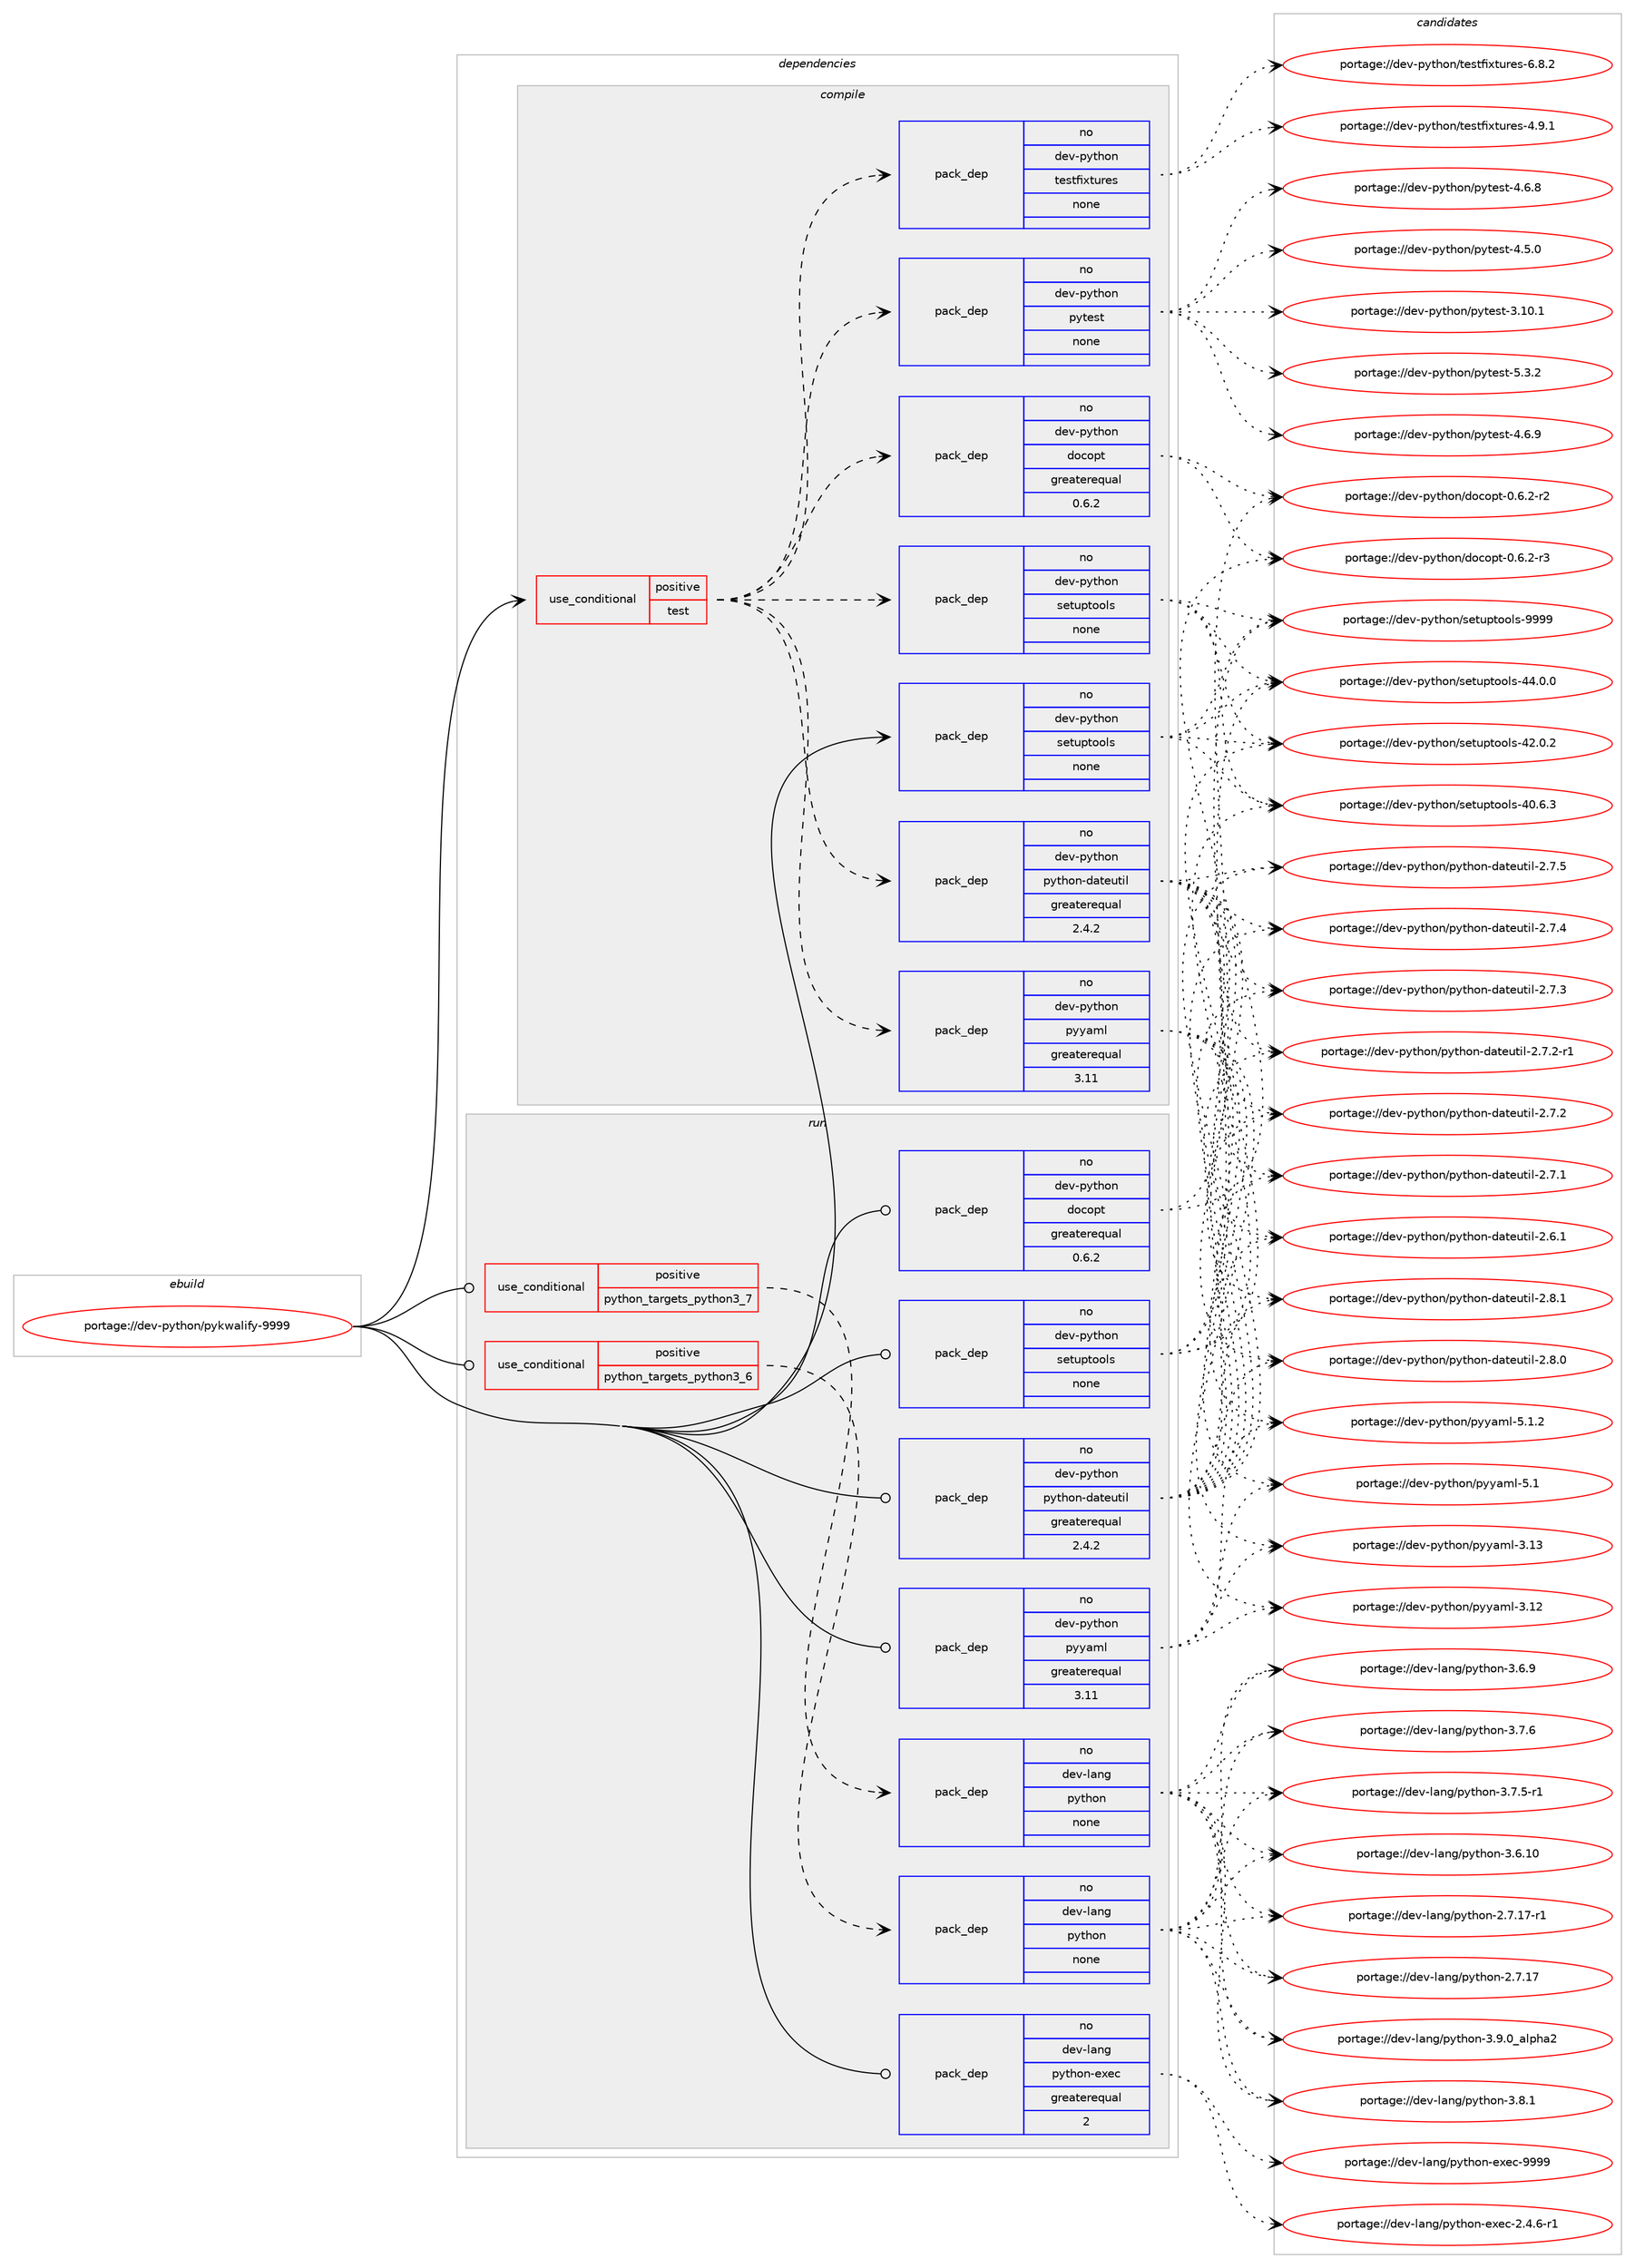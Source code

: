 digraph prolog {

# *************
# Graph options
# *************

newrank=true;
concentrate=true;
compound=true;
graph [rankdir=LR,fontname=Helvetica,fontsize=10,ranksep=1.5];#, ranksep=2.5, nodesep=0.2];
edge  [arrowhead=vee];
node  [fontname=Helvetica,fontsize=10];

# **********
# The ebuild
# **********

subgraph cluster_leftcol {
color=gray;
rank=same;
label=<<i>ebuild</i>>;
id [label="portage://dev-python/pykwalify-9999", color=red, width=4, href="../dev-python/pykwalify-9999.svg"];
}

# ****************
# The dependencies
# ****************

subgraph cluster_midcol {
color=gray;
label=<<i>dependencies</i>>;
subgraph cluster_compile {
fillcolor="#eeeeee";
style=filled;
label=<<i>compile</i>>;
subgraph cond109177 {
dependency437151 [label=<<TABLE BORDER="0" CELLBORDER="1" CELLSPACING="0" CELLPADDING="4"><TR><TD ROWSPAN="3" CELLPADDING="10">use_conditional</TD></TR><TR><TD>positive</TD></TR><TR><TD>test</TD></TR></TABLE>>, shape=none, color=red];
subgraph pack323039 {
dependency437152 [label=<<TABLE BORDER="0" CELLBORDER="1" CELLSPACING="0" CELLPADDING="4" WIDTH="220"><TR><TD ROWSPAN="6" CELLPADDING="30">pack_dep</TD></TR><TR><TD WIDTH="110">no</TD></TR><TR><TD>dev-python</TD></TR><TR><TD>docopt</TD></TR><TR><TD>greaterequal</TD></TR><TR><TD>0.6.2</TD></TR></TABLE>>, shape=none, color=blue];
}
dependency437151:e -> dependency437152:w [weight=20,style="dashed",arrowhead="vee"];
subgraph pack323040 {
dependency437153 [label=<<TABLE BORDER="0" CELLBORDER="1" CELLSPACING="0" CELLPADDING="4" WIDTH="220"><TR><TD ROWSPAN="6" CELLPADDING="30">pack_dep</TD></TR><TR><TD WIDTH="110">no</TD></TR><TR><TD>dev-python</TD></TR><TR><TD>pyyaml</TD></TR><TR><TD>greaterequal</TD></TR><TR><TD>3.11</TD></TR></TABLE>>, shape=none, color=blue];
}
dependency437151:e -> dependency437153:w [weight=20,style="dashed",arrowhead="vee"];
subgraph pack323041 {
dependency437154 [label=<<TABLE BORDER="0" CELLBORDER="1" CELLSPACING="0" CELLPADDING="4" WIDTH="220"><TR><TD ROWSPAN="6" CELLPADDING="30">pack_dep</TD></TR><TR><TD WIDTH="110">no</TD></TR><TR><TD>dev-python</TD></TR><TR><TD>python-dateutil</TD></TR><TR><TD>greaterequal</TD></TR><TR><TD>2.4.2</TD></TR></TABLE>>, shape=none, color=blue];
}
dependency437151:e -> dependency437154:w [weight=20,style="dashed",arrowhead="vee"];
subgraph pack323042 {
dependency437155 [label=<<TABLE BORDER="0" CELLBORDER="1" CELLSPACING="0" CELLPADDING="4" WIDTH="220"><TR><TD ROWSPAN="6" CELLPADDING="30">pack_dep</TD></TR><TR><TD WIDTH="110">no</TD></TR><TR><TD>dev-python</TD></TR><TR><TD>setuptools</TD></TR><TR><TD>none</TD></TR><TR><TD></TD></TR></TABLE>>, shape=none, color=blue];
}
dependency437151:e -> dependency437155:w [weight=20,style="dashed",arrowhead="vee"];
subgraph pack323043 {
dependency437156 [label=<<TABLE BORDER="0" CELLBORDER="1" CELLSPACING="0" CELLPADDING="4" WIDTH="220"><TR><TD ROWSPAN="6" CELLPADDING="30">pack_dep</TD></TR><TR><TD WIDTH="110">no</TD></TR><TR><TD>dev-python</TD></TR><TR><TD>pytest</TD></TR><TR><TD>none</TD></TR><TR><TD></TD></TR></TABLE>>, shape=none, color=blue];
}
dependency437151:e -> dependency437156:w [weight=20,style="dashed",arrowhead="vee"];
subgraph pack323044 {
dependency437157 [label=<<TABLE BORDER="0" CELLBORDER="1" CELLSPACING="0" CELLPADDING="4" WIDTH="220"><TR><TD ROWSPAN="6" CELLPADDING="30">pack_dep</TD></TR><TR><TD WIDTH="110">no</TD></TR><TR><TD>dev-python</TD></TR><TR><TD>testfixtures</TD></TR><TR><TD>none</TD></TR><TR><TD></TD></TR></TABLE>>, shape=none, color=blue];
}
dependency437151:e -> dependency437157:w [weight=20,style="dashed",arrowhead="vee"];
}
id:e -> dependency437151:w [weight=20,style="solid",arrowhead="vee"];
subgraph pack323045 {
dependency437158 [label=<<TABLE BORDER="0" CELLBORDER="1" CELLSPACING="0" CELLPADDING="4" WIDTH="220"><TR><TD ROWSPAN="6" CELLPADDING="30">pack_dep</TD></TR><TR><TD WIDTH="110">no</TD></TR><TR><TD>dev-python</TD></TR><TR><TD>setuptools</TD></TR><TR><TD>none</TD></TR><TR><TD></TD></TR></TABLE>>, shape=none, color=blue];
}
id:e -> dependency437158:w [weight=20,style="solid",arrowhead="vee"];
}
subgraph cluster_compileandrun {
fillcolor="#eeeeee";
style=filled;
label=<<i>compile and run</i>>;
}
subgraph cluster_run {
fillcolor="#eeeeee";
style=filled;
label=<<i>run</i>>;
subgraph cond109178 {
dependency437159 [label=<<TABLE BORDER="0" CELLBORDER="1" CELLSPACING="0" CELLPADDING="4"><TR><TD ROWSPAN="3" CELLPADDING="10">use_conditional</TD></TR><TR><TD>positive</TD></TR><TR><TD>python_targets_python3_6</TD></TR></TABLE>>, shape=none, color=red];
subgraph pack323046 {
dependency437160 [label=<<TABLE BORDER="0" CELLBORDER="1" CELLSPACING="0" CELLPADDING="4" WIDTH="220"><TR><TD ROWSPAN="6" CELLPADDING="30">pack_dep</TD></TR><TR><TD WIDTH="110">no</TD></TR><TR><TD>dev-lang</TD></TR><TR><TD>python</TD></TR><TR><TD>none</TD></TR><TR><TD></TD></TR></TABLE>>, shape=none, color=blue];
}
dependency437159:e -> dependency437160:w [weight=20,style="dashed",arrowhead="vee"];
}
id:e -> dependency437159:w [weight=20,style="solid",arrowhead="odot"];
subgraph cond109179 {
dependency437161 [label=<<TABLE BORDER="0" CELLBORDER="1" CELLSPACING="0" CELLPADDING="4"><TR><TD ROWSPAN="3" CELLPADDING="10">use_conditional</TD></TR><TR><TD>positive</TD></TR><TR><TD>python_targets_python3_7</TD></TR></TABLE>>, shape=none, color=red];
subgraph pack323047 {
dependency437162 [label=<<TABLE BORDER="0" CELLBORDER="1" CELLSPACING="0" CELLPADDING="4" WIDTH="220"><TR><TD ROWSPAN="6" CELLPADDING="30">pack_dep</TD></TR><TR><TD WIDTH="110">no</TD></TR><TR><TD>dev-lang</TD></TR><TR><TD>python</TD></TR><TR><TD>none</TD></TR><TR><TD></TD></TR></TABLE>>, shape=none, color=blue];
}
dependency437161:e -> dependency437162:w [weight=20,style="dashed",arrowhead="vee"];
}
id:e -> dependency437161:w [weight=20,style="solid",arrowhead="odot"];
subgraph pack323048 {
dependency437163 [label=<<TABLE BORDER="0" CELLBORDER="1" CELLSPACING="0" CELLPADDING="4" WIDTH="220"><TR><TD ROWSPAN="6" CELLPADDING="30">pack_dep</TD></TR><TR><TD WIDTH="110">no</TD></TR><TR><TD>dev-lang</TD></TR><TR><TD>python-exec</TD></TR><TR><TD>greaterequal</TD></TR><TR><TD>2</TD></TR></TABLE>>, shape=none, color=blue];
}
id:e -> dependency437163:w [weight=20,style="solid",arrowhead="odot"];
subgraph pack323049 {
dependency437164 [label=<<TABLE BORDER="0" CELLBORDER="1" CELLSPACING="0" CELLPADDING="4" WIDTH="220"><TR><TD ROWSPAN="6" CELLPADDING="30">pack_dep</TD></TR><TR><TD WIDTH="110">no</TD></TR><TR><TD>dev-python</TD></TR><TR><TD>docopt</TD></TR><TR><TD>greaterequal</TD></TR><TR><TD>0.6.2</TD></TR></TABLE>>, shape=none, color=blue];
}
id:e -> dependency437164:w [weight=20,style="solid",arrowhead="odot"];
subgraph pack323050 {
dependency437165 [label=<<TABLE BORDER="0" CELLBORDER="1" CELLSPACING="0" CELLPADDING="4" WIDTH="220"><TR><TD ROWSPAN="6" CELLPADDING="30">pack_dep</TD></TR><TR><TD WIDTH="110">no</TD></TR><TR><TD>dev-python</TD></TR><TR><TD>python-dateutil</TD></TR><TR><TD>greaterequal</TD></TR><TR><TD>2.4.2</TD></TR></TABLE>>, shape=none, color=blue];
}
id:e -> dependency437165:w [weight=20,style="solid",arrowhead="odot"];
subgraph pack323051 {
dependency437166 [label=<<TABLE BORDER="0" CELLBORDER="1" CELLSPACING="0" CELLPADDING="4" WIDTH="220"><TR><TD ROWSPAN="6" CELLPADDING="30">pack_dep</TD></TR><TR><TD WIDTH="110">no</TD></TR><TR><TD>dev-python</TD></TR><TR><TD>pyyaml</TD></TR><TR><TD>greaterequal</TD></TR><TR><TD>3.11</TD></TR></TABLE>>, shape=none, color=blue];
}
id:e -> dependency437166:w [weight=20,style="solid",arrowhead="odot"];
subgraph pack323052 {
dependency437167 [label=<<TABLE BORDER="0" CELLBORDER="1" CELLSPACING="0" CELLPADDING="4" WIDTH="220"><TR><TD ROWSPAN="6" CELLPADDING="30">pack_dep</TD></TR><TR><TD WIDTH="110">no</TD></TR><TR><TD>dev-python</TD></TR><TR><TD>setuptools</TD></TR><TR><TD>none</TD></TR><TR><TD></TD></TR></TABLE>>, shape=none, color=blue];
}
id:e -> dependency437167:w [weight=20,style="solid",arrowhead="odot"];
}
}

# **************
# The candidates
# **************

subgraph cluster_choices {
rank=same;
color=gray;
label=<<i>candidates</i>>;

subgraph choice323039 {
color=black;
nodesep=1;
choice1001011184511212111610411111047100111991111121164548465446504511451 [label="portage://dev-python/docopt-0.6.2-r3", color=red, width=4,href="../dev-python/docopt-0.6.2-r3.svg"];
choice1001011184511212111610411111047100111991111121164548465446504511450 [label="portage://dev-python/docopt-0.6.2-r2", color=red, width=4,href="../dev-python/docopt-0.6.2-r2.svg"];
dependency437152:e -> choice1001011184511212111610411111047100111991111121164548465446504511451:w [style=dotted,weight="100"];
dependency437152:e -> choice1001011184511212111610411111047100111991111121164548465446504511450:w [style=dotted,weight="100"];
}
subgraph choice323040 {
color=black;
nodesep=1;
choice100101118451121211161041111104711212112197109108455346494650 [label="portage://dev-python/pyyaml-5.1.2", color=red, width=4,href="../dev-python/pyyaml-5.1.2.svg"];
choice10010111845112121116104111110471121211219710910845534649 [label="portage://dev-python/pyyaml-5.1", color=red, width=4,href="../dev-python/pyyaml-5.1.svg"];
choice1001011184511212111610411111047112121121971091084551464951 [label="portage://dev-python/pyyaml-3.13", color=red, width=4,href="../dev-python/pyyaml-3.13.svg"];
choice1001011184511212111610411111047112121121971091084551464950 [label="portage://dev-python/pyyaml-3.12", color=red, width=4,href="../dev-python/pyyaml-3.12.svg"];
dependency437153:e -> choice100101118451121211161041111104711212112197109108455346494650:w [style=dotted,weight="100"];
dependency437153:e -> choice10010111845112121116104111110471121211219710910845534649:w [style=dotted,weight="100"];
dependency437153:e -> choice1001011184511212111610411111047112121121971091084551464951:w [style=dotted,weight="100"];
dependency437153:e -> choice1001011184511212111610411111047112121121971091084551464950:w [style=dotted,weight="100"];
}
subgraph choice323041 {
color=black;
nodesep=1;
choice10010111845112121116104111110471121211161041111104510097116101117116105108455046564649 [label="portage://dev-python/python-dateutil-2.8.1", color=red, width=4,href="../dev-python/python-dateutil-2.8.1.svg"];
choice10010111845112121116104111110471121211161041111104510097116101117116105108455046564648 [label="portage://dev-python/python-dateutil-2.8.0", color=red, width=4,href="../dev-python/python-dateutil-2.8.0.svg"];
choice10010111845112121116104111110471121211161041111104510097116101117116105108455046554653 [label="portage://dev-python/python-dateutil-2.7.5", color=red, width=4,href="../dev-python/python-dateutil-2.7.5.svg"];
choice10010111845112121116104111110471121211161041111104510097116101117116105108455046554652 [label="portage://dev-python/python-dateutil-2.7.4", color=red, width=4,href="../dev-python/python-dateutil-2.7.4.svg"];
choice10010111845112121116104111110471121211161041111104510097116101117116105108455046554651 [label="portage://dev-python/python-dateutil-2.7.3", color=red, width=4,href="../dev-python/python-dateutil-2.7.3.svg"];
choice100101118451121211161041111104711212111610411111045100971161011171161051084550465546504511449 [label="portage://dev-python/python-dateutil-2.7.2-r1", color=red, width=4,href="../dev-python/python-dateutil-2.7.2-r1.svg"];
choice10010111845112121116104111110471121211161041111104510097116101117116105108455046554650 [label="portage://dev-python/python-dateutil-2.7.2", color=red, width=4,href="../dev-python/python-dateutil-2.7.2.svg"];
choice10010111845112121116104111110471121211161041111104510097116101117116105108455046554649 [label="portage://dev-python/python-dateutil-2.7.1", color=red, width=4,href="../dev-python/python-dateutil-2.7.1.svg"];
choice10010111845112121116104111110471121211161041111104510097116101117116105108455046544649 [label="portage://dev-python/python-dateutil-2.6.1", color=red, width=4,href="../dev-python/python-dateutil-2.6.1.svg"];
dependency437154:e -> choice10010111845112121116104111110471121211161041111104510097116101117116105108455046564649:w [style=dotted,weight="100"];
dependency437154:e -> choice10010111845112121116104111110471121211161041111104510097116101117116105108455046564648:w [style=dotted,weight="100"];
dependency437154:e -> choice10010111845112121116104111110471121211161041111104510097116101117116105108455046554653:w [style=dotted,weight="100"];
dependency437154:e -> choice10010111845112121116104111110471121211161041111104510097116101117116105108455046554652:w [style=dotted,weight="100"];
dependency437154:e -> choice10010111845112121116104111110471121211161041111104510097116101117116105108455046554651:w [style=dotted,weight="100"];
dependency437154:e -> choice100101118451121211161041111104711212111610411111045100971161011171161051084550465546504511449:w [style=dotted,weight="100"];
dependency437154:e -> choice10010111845112121116104111110471121211161041111104510097116101117116105108455046554650:w [style=dotted,weight="100"];
dependency437154:e -> choice10010111845112121116104111110471121211161041111104510097116101117116105108455046554649:w [style=dotted,weight="100"];
dependency437154:e -> choice10010111845112121116104111110471121211161041111104510097116101117116105108455046544649:w [style=dotted,weight="100"];
}
subgraph choice323042 {
color=black;
nodesep=1;
choice10010111845112121116104111110471151011161171121161111111081154557575757 [label="portage://dev-python/setuptools-9999", color=red, width=4,href="../dev-python/setuptools-9999.svg"];
choice100101118451121211161041111104711510111611711211611111110811545525246484648 [label="portage://dev-python/setuptools-44.0.0", color=red, width=4,href="../dev-python/setuptools-44.0.0.svg"];
choice100101118451121211161041111104711510111611711211611111110811545525046484650 [label="portage://dev-python/setuptools-42.0.2", color=red, width=4,href="../dev-python/setuptools-42.0.2.svg"];
choice100101118451121211161041111104711510111611711211611111110811545524846544651 [label="portage://dev-python/setuptools-40.6.3", color=red, width=4,href="../dev-python/setuptools-40.6.3.svg"];
dependency437155:e -> choice10010111845112121116104111110471151011161171121161111111081154557575757:w [style=dotted,weight="100"];
dependency437155:e -> choice100101118451121211161041111104711510111611711211611111110811545525246484648:w [style=dotted,weight="100"];
dependency437155:e -> choice100101118451121211161041111104711510111611711211611111110811545525046484650:w [style=dotted,weight="100"];
dependency437155:e -> choice100101118451121211161041111104711510111611711211611111110811545524846544651:w [style=dotted,weight="100"];
}
subgraph choice323043 {
color=black;
nodesep=1;
choice1001011184511212111610411111047112121116101115116455346514650 [label="portage://dev-python/pytest-5.3.2", color=red, width=4,href="../dev-python/pytest-5.3.2.svg"];
choice1001011184511212111610411111047112121116101115116455246544657 [label="portage://dev-python/pytest-4.6.9", color=red, width=4,href="../dev-python/pytest-4.6.9.svg"];
choice1001011184511212111610411111047112121116101115116455246544656 [label="portage://dev-python/pytest-4.6.8", color=red, width=4,href="../dev-python/pytest-4.6.8.svg"];
choice1001011184511212111610411111047112121116101115116455246534648 [label="portage://dev-python/pytest-4.5.0", color=red, width=4,href="../dev-python/pytest-4.5.0.svg"];
choice100101118451121211161041111104711212111610111511645514649484649 [label="portage://dev-python/pytest-3.10.1", color=red, width=4,href="../dev-python/pytest-3.10.1.svg"];
dependency437156:e -> choice1001011184511212111610411111047112121116101115116455346514650:w [style=dotted,weight="100"];
dependency437156:e -> choice1001011184511212111610411111047112121116101115116455246544657:w [style=dotted,weight="100"];
dependency437156:e -> choice1001011184511212111610411111047112121116101115116455246544656:w [style=dotted,weight="100"];
dependency437156:e -> choice1001011184511212111610411111047112121116101115116455246534648:w [style=dotted,weight="100"];
dependency437156:e -> choice100101118451121211161041111104711212111610111511645514649484649:w [style=dotted,weight="100"];
}
subgraph choice323044 {
color=black;
nodesep=1;
choice1001011184511212111610411111047116101115116102105120116117114101115455446564650 [label="portage://dev-python/testfixtures-6.8.2", color=red, width=4,href="../dev-python/testfixtures-6.8.2.svg"];
choice1001011184511212111610411111047116101115116102105120116117114101115455246574649 [label="portage://dev-python/testfixtures-4.9.1", color=red, width=4,href="../dev-python/testfixtures-4.9.1.svg"];
dependency437157:e -> choice1001011184511212111610411111047116101115116102105120116117114101115455446564650:w [style=dotted,weight="100"];
dependency437157:e -> choice1001011184511212111610411111047116101115116102105120116117114101115455246574649:w [style=dotted,weight="100"];
}
subgraph choice323045 {
color=black;
nodesep=1;
choice10010111845112121116104111110471151011161171121161111111081154557575757 [label="portage://dev-python/setuptools-9999", color=red, width=4,href="../dev-python/setuptools-9999.svg"];
choice100101118451121211161041111104711510111611711211611111110811545525246484648 [label="portage://dev-python/setuptools-44.0.0", color=red, width=4,href="../dev-python/setuptools-44.0.0.svg"];
choice100101118451121211161041111104711510111611711211611111110811545525046484650 [label="portage://dev-python/setuptools-42.0.2", color=red, width=4,href="../dev-python/setuptools-42.0.2.svg"];
choice100101118451121211161041111104711510111611711211611111110811545524846544651 [label="portage://dev-python/setuptools-40.6.3", color=red, width=4,href="../dev-python/setuptools-40.6.3.svg"];
dependency437158:e -> choice10010111845112121116104111110471151011161171121161111111081154557575757:w [style=dotted,weight="100"];
dependency437158:e -> choice100101118451121211161041111104711510111611711211611111110811545525246484648:w [style=dotted,weight="100"];
dependency437158:e -> choice100101118451121211161041111104711510111611711211611111110811545525046484650:w [style=dotted,weight="100"];
dependency437158:e -> choice100101118451121211161041111104711510111611711211611111110811545524846544651:w [style=dotted,weight="100"];
}
subgraph choice323046 {
color=black;
nodesep=1;
choice10010111845108971101034711212111610411111045514657464895971081121049750 [label="portage://dev-lang/python-3.9.0_alpha2", color=red, width=4,href="../dev-lang/python-3.9.0_alpha2.svg"];
choice100101118451089711010347112121116104111110455146564649 [label="portage://dev-lang/python-3.8.1", color=red, width=4,href="../dev-lang/python-3.8.1.svg"];
choice100101118451089711010347112121116104111110455146554654 [label="portage://dev-lang/python-3.7.6", color=red, width=4,href="../dev-lang/python-3.7.6.svg"];
choice1001011184510897110103471121211161041111104551465546534511449 [label="portage://dev-lang/python-3.7.5-r1", color=red, width=4,href="../dev-lang/python-3.7.5-r1.svg"];
choice100101118451089711010347112121116104111110455146544657 [label="portage://dev-lang/python-3.6.9", color=red, width=4,href="../dev-lang/python-3.6.9.svg"];
choice10010111845108971101034711212111610411111045514654464948 [label="portage://dev-lang/python-3.6.10", color=red, width=4,href="../dev-lang/python-3.6.10.svg"];
choice100101118451089711010347112121116104111110455046554649554511449 [label="portage://dev-lang/python-2.7.17-r1", color=red, width=4,href="../dev-lang/python-2.7.17-r1.svg"];
choice10010111845108971101034711212111610411111045504655464955 [label="portage://dev-lang/python-2.7.17", color=red, width=4,href="../dev-lang/python-2.7.17.svg"];
dependency437160:e -> choice10010111845108971101034711212111610411111045514657464895971081121049750:w [style=dotted,weight="100"];
dependency437160:e -> choice100101118451089711010347112121116104111110455146564649:w [style=dotted,weight="100"];
dependency437160:e -> choice100101118451089711010347112121116104111110455146554654:w [style=dotted,weight="100"];
dependency437160:e -> choice1001011184510897110103471121211161041111104551465546534511449:w [style=dotted,weight="100"];
dependency437160:e -> choice100101118451089711010347112121116104111110455146544657:w [style=dotted,weight="100"];
dependency437160:e -> choice10010111845108971101034711212111610411111045514654464948:w [style=dotted,weight="100"];
dependency437160:e -> choice100101118451089711010347112121116104111110455046554649554511449:w [style=dotted,weight="100"];
dependency437160:e -> choice10010111845108971101034711212111610411111045504655464955:w [style=dotted,weight="100"];
}
subgraph choice323047 {
color=black;
nodesep=1;
choice10010111845108971101034711212111610411111045514657464895971081121049750 [label="portage://dev-lang/python-3.9.0_alpha2", color=red, width=4,href="../dev-lang/python-3.9.0_alpha2.svg"];
choice100101118451089711010347112121116104111110455146564649 [label="portage://dev-lang/python-3.8.1", color=red, width=4,href="../dev-lang/python-3.8.1.svg"];
choice100101118451089711010347112121116104111110455146554654 [label="portage://dev-lang/python-3.7.6", color=red, width=4,href="../dev-lang/python-3.7.6.svg"];
choice1001011184510897110103471121211161041111104551465546534511449 [label="portage://dev-lang/python-3.7.5-r1", color=red, width=4,href="../dev-lang/python-3.7.5-r1.svg"];
choice100101118451089711010347112121116104111110455146544657 [label="portage://dev-lang/python-3.6.9", color=red, width=4,href="../dev-lang/python-3.6.9.svg"];
choice10010111845108971101034711212111610411111045514654464948 [label="portage://dev-lang/python-3.6.10", color=red, width=4,href="../dev-lang/python-3.6.10.svg"];
choice100101118451089711010347112121116104111110455046554649554511449 [label="portage://dev-lang/python-2.7.17-r1", color=red, width=4,href="../dev-lang/python-2.7.17-r1.svg"];
choice10010111845108971101034711212111610411111045504655464955 [label="portage://dev-lang/python-2.7.17", color=red, width=4,href="../dev-lang/python-2.7.17.svg"];
dependency437162:e -> choice10010111845108971101034711212111610411111045514657464895971081121049750:w [style=dotted,weight="100"];
dependency437162:e -> choice100101118451089711010347112121116104111110455146564649:w [style=dotted,weight="100"];
dependency437162:e -> choice100101118451089711010347112121116104111110455146554654:w [style=dotted,weight="100"];
dependency437162:e -> choice1001011184510897110103471121211161041111104551465546534511449:w [style=dotted,weight="100"];
dependency437162:e -> choice100101118451089711010347112121116104111110455146544657:w [style=dotted,weight="100"];
dependency437162:e -> choice10010111845108971101034711212111610411111045514654464948:w [style=dotted,weight="100"];
dependency437162:e -> choice100101118451089711010347112121116104111110455046554649554511449:w [style=dotted,weight="100"];
dependency437162:e -> choice10010111845108971101034711212111610411111045504655464955:w [style=dotted,weight="100"];
}
subgraph choice323048 {
color=black;
nodesep=1;
choice10010111845108971101034711212111610411111045101120101994557575757 [label="portage://dev-lang/python-exec-9999", color=red, width=4,href="../dev-lang/python-exec-9999.svg"];
choice10010111845108971101034711212111610411111045101120101994550465246544511449 [label="portage://dev-lang/python-exec-2.4.6-r1", color=red, width=4,href="../dev-lang/python-exec-2.4.6-r1.svg"];
dependency437163:e -> choice10010111845108971101034711212111610411111045101120101994557575757:w [style=dotted,weight="100"];
dependency437163:e -> choice10010111845108971101034711212111610411111045101120101994550465246544511449:w [style=dotted,weight="100"];
}
subgraph choice323049 {
color=black;
nodesep=1;
choice1001011184511212111610411111047100111991111121164548465446504511451 [label="portage://dev-python/docopt-0.6.2-r3", color=red, width=4,href="../dev-python/docopt-0.6.2-r3.svg"];
choice1001011184511212111610411111047100111991111121164548465446504511450 [label="portage://dev-python/docopt-0.6.2-r2", color=red, width=4,href="../dev-python/docopt-0.6.2-r2.svg"];
dependency437164:e -> choice1001011184511212111610411111047100111991111121164548465446504511451:w [style=dotted,weight="100"];
dependency437164:e -> choice1001011184511212111610411111047100111991111121164548465446504511450:w [style=dotted,weight="100"];
}
subgraph choice323050 {
color=black;
nodesep=1;
choice10010111845112121116104111110471121211161041111104510097116101117116105108455046564649 [label="portage://dev-python/python-dateutil-2.8.1", color=red, width=4,href="../dev-python/python-dateutil-2.8.1.svg"];
choice10010111845112121116104111110471121211161041111104510097116101117116105108455046564648 [label="portage://dev-python/python-dateutil-2.8.0", color=red, width=4,href="../dev-python/python-dateutil-2.8.0.svg"];
choice10010111845112121116104111110471121211161041111104510097116101117116105108455046554653 [label="portage://dev-python/python-dateutil-2.7.5", color=red, width=4,href="../dev-python/python-dateutil-2.7.5.svg"];
choice10010111845112121116104111110471121211161041111104510097116101117116105108455046554652 [label="portage://dev-python/python-dateutil-2.7.4", color=red, width=4,href="../dev-python/python-dateutil-2.7.4.svg"];
choice10010111845112121116104111110471121211161041111104510097116101117116105108455046554651 [label="portage://dev-python/python-dateutil-2.7.3", color=red, width=4,href="../dev-python/python-dateutil-2.7.3.svg"];
choice100101118451121211161041111104711212111610411111045100971161011171161051084550465546504511449 [label="portage://dev-python/python-dateutil-2.7.2-r1", color=red, width=4,href="../dev-python/python-dateutil-2.7.2-r1.svg"];
choice10010111845112121116104111110471121211161041111104510097116101117116105108455046554650 [label="portage://dev-python/python-dateutil-2.7.2", color=red, width=4,href="../dev-python/python-dateutil-2.7.2.svg"];
choice10010111845112121116104111110471121211161041111104510097116101117116105108455046554649 [label="portage://dev-python/python-dateutil-2.7.1", color=red, width=4,href="../dev-python/python-dateutil-2.7.1.svg"];
choice10010111845112121116104111110471121211161041111104510097116101117116105108455046544649 [label="portage://dev-python/python-dateutil-2.6.1", color=red, width=4,href="../dev-python/python-dateutil-2.6.1.svg"];
dependency437165:e -> choice10010111845112121116104111110471121211161041111104510097116101117116105108455046564649:w [style=dotted,weight="100"];
dependency437165:e -> choice10010111845112121116104111110471121211161041111104510097116101117116105108455046564648:w [style=dotted,weight="100"];
dependency437165:e -> choice10010111845112121116104111110471121211161041111104510097116101117116105108455046554653:w [style=dotted,weight="100"];
dependency437165:e -> choice10010111845112121116104111110471121211161041111104510097116101117116105108455046554652:w [style=dotted,weight="100"];
dependency437165:e -> choice10010111845112121116104111110471121211161041111104510097116101117116105108455046554651:w [style=dotted,weight="100"];
dependency437165:e -> choice100101118451121211161041111104711212111610411111045100971161011171161051084550465546504511449:w [style=dotted,weight="100"];
dependency437165:e -> choice10010111845112121116104111110471121211161041111104510097116101117116105108455046554650:w [style=dotted,weight="100"];
dependency437165:e -> choice10010111845112121116104111110471121211161041111104510097116101117116105108455046554649:w [style=dotted,weight="100"];
dependency437165:e -> choice10010111845112121116104111110471121211161041111104510097116101117116105108455046544649:w [style=dotted,weight="100"];
}
subgraph choice323051 {
color=black;
nodesep=1;
choice100101118451121211161041111104711212112197109108455346494650 [label="portage://dev-python/pyyaml-5.1.2", color=red, width=4,href="../dev-python/pyyaml-5.1.2.svg"];
choice10010111845112121116104111110471121211219710910845534649 [label="portage://dev-python/pyyaml-5.1", color=red, width=4,href="../dev-python/pyyaml-5.1.svg"];
choice1001011184511212111610411111047112121121971091084551464951 [label="portage://dev-python/pyyaml-3.13", color=red, width=4,href="../dev-python/pyyaml-3.13.svg"];
choice1001011184511212111610411111047112121121971091084551464950 [label="portage://dev-python/pyyaml-3.12", color=red, width=4,href="../dev-python/pyyaml-3.12.svg"];
dependency437166:e -> choice100101118451121211161041111104711212112197109108455346494650:w [style=dotted,weight="100"];
dependency437166:e -> choice10010111845112121116104111110471121211219710910845534649:w [style=dotted,weight="100"];
dependency437166:e -> choice1001011184511212111610411111047112121121971091084551464951:w [style=dotted,weight="100"];
dependency437166:e -> choice1001011184511212111610411111047112121121971091084551464950:w [style=dotted,weight="100"];
}
subgraph choice323052 {
color=black;
nodesep=1;
choice10010111845112121116104111110471151011161171121161111111081154557575757 [label="portage://dev-python/setuptools-9999", color=red, width=4,href="../dev-python/setuptools-9999.svg"];
choice100101118451121211161041111104711510111611711211611111110811545525246484648 [label="portage://dev-python/setuptools-44.0.0", color=red, width=4,href="../dev-python/setuptools-44.0.0.svg"];
choice100101118451121211161041111104711510111611711211611111110811545525046484650 [label="portage://dev-python/setuptools-42.0.2", color=red, width=4,href="../dev-python/setuptools-42.0.2.svg"];
choice100101118451121211161041111104711510111611711211611111110811545524846544651 [label="portage://dev-python/setuptools-40.6.3", color=red, width=4,href="../dev-python/setuptools-40.6.3.svg"];
dependency437167:e -> choice10010111845112121116104111110471151011161171121161111111081154557575757:w [style=dotted,weight="100"];
dependency437167:e -> choice100101118451121211161041111104711510111611711211611111110811545525246484648:w [style=dotted,weight="100"];
dependency437167:e -> choice100101118451121211161041111104711510111611711211611111110811545525046484650:w [style=dotted,weight="100"];
dependency437167:e -> choice100101118451121211161041111104711510111611711211611111110811545524846544651:w [style=dotted,weight="100"];
}
}

}
